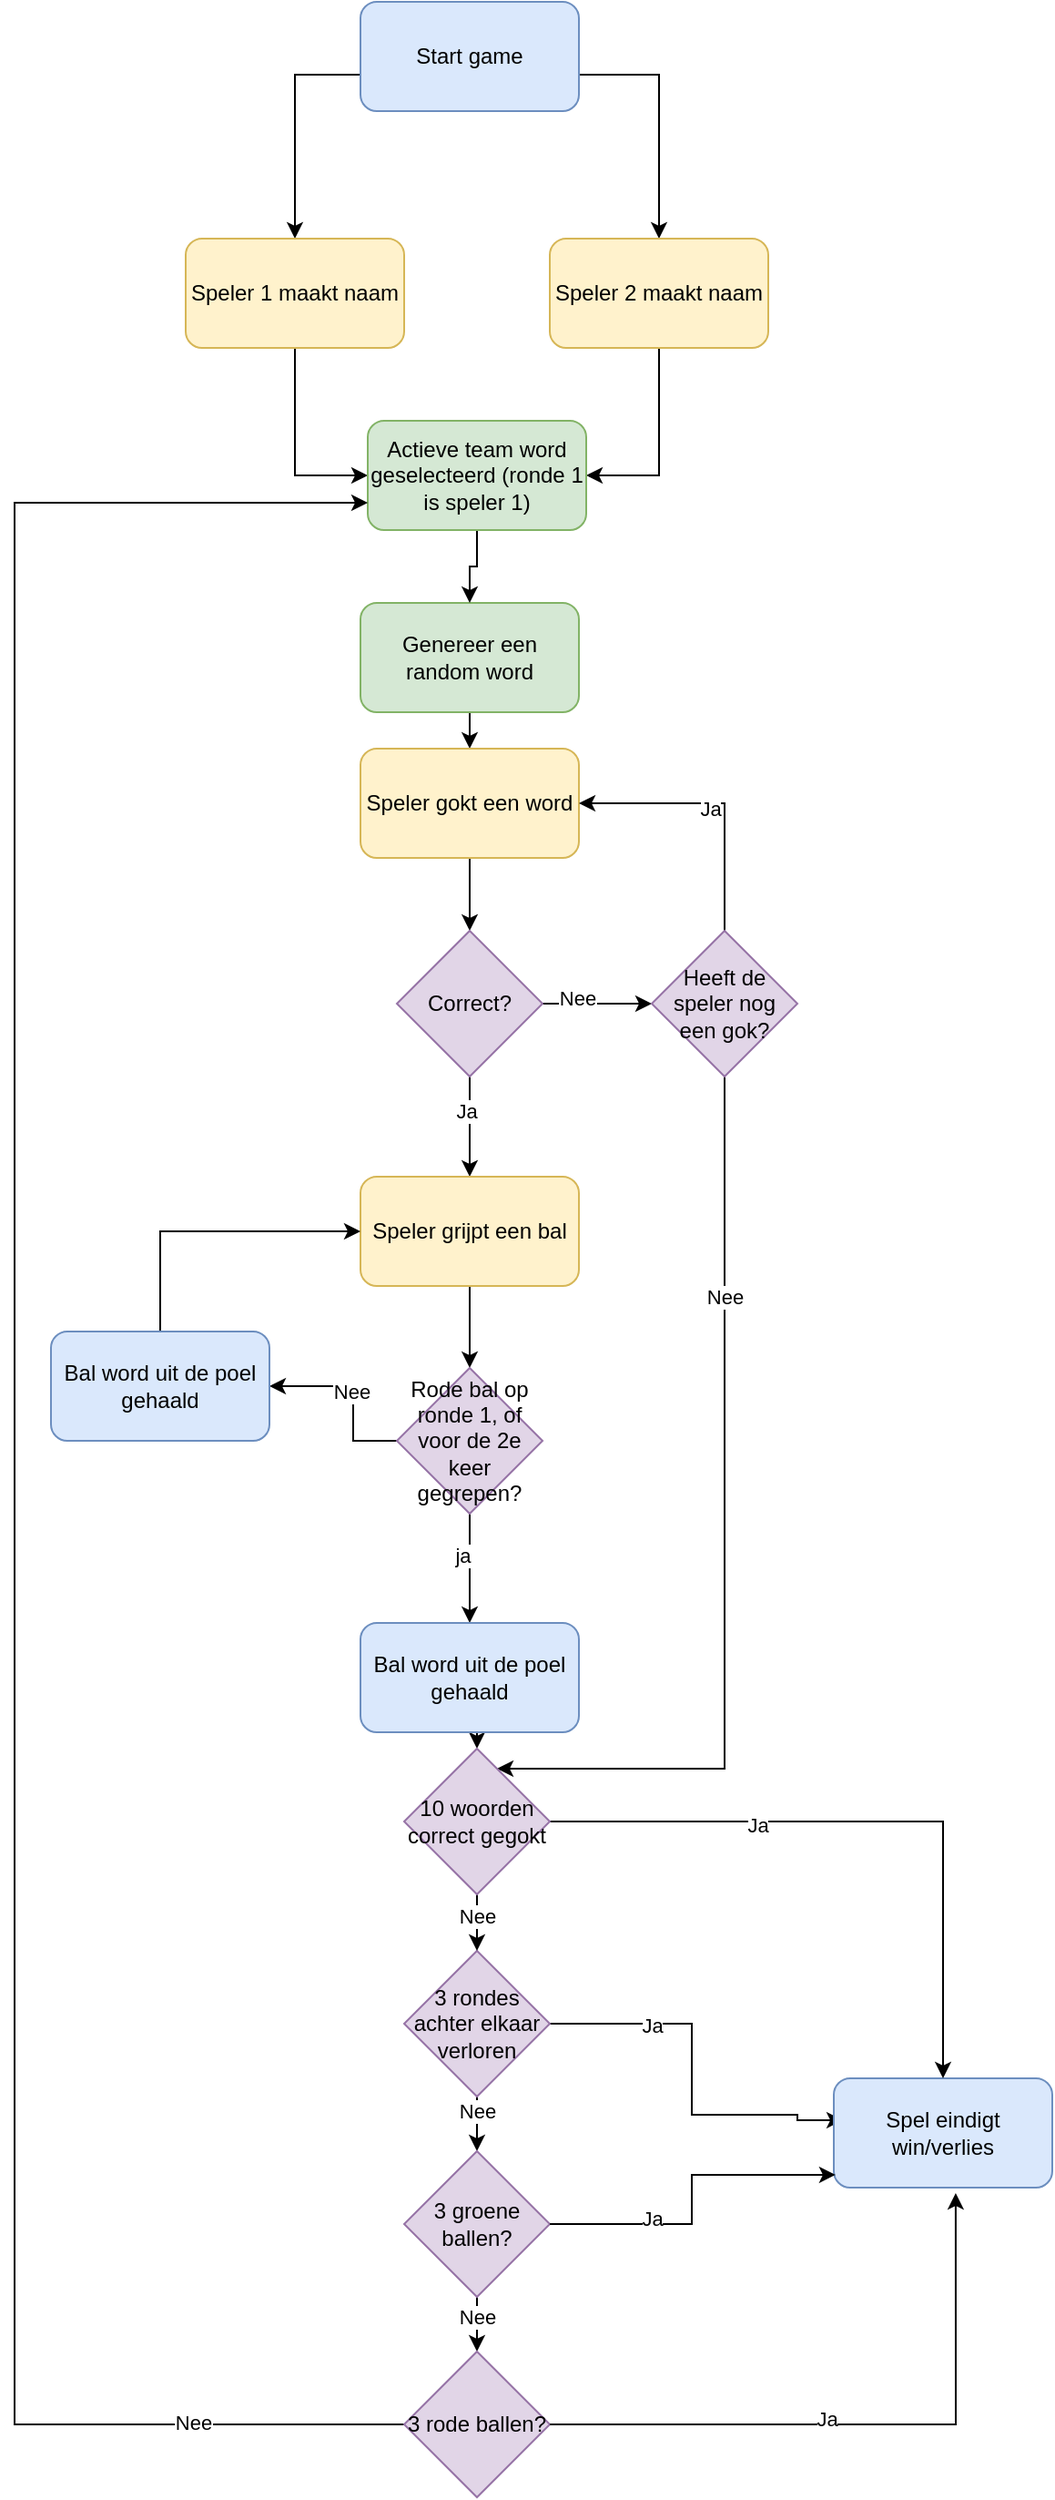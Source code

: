<mxfile version="27.0.6">
  <diagram name="Pagina-1" id="88rqKn-kRWn1IQCB_Tzr">
    <mxGraphModel dx="1426" dy="777" grid="1" gridSize="10" guides="1" tooltips="1" connect="1" arrows="1" fold="1" page="1" pageScale="1" pageWidth="827" pageHeight="1169" math="0" shadow="0">
      <root>
        <mxCell id="0" />
        <mxCell id="1" parent="0" />
        <mxCell id="oClGTv9jNvnOxV3lfpxi-3" style="edgeStyle=orthogonalEdgeStyle;rounded=0;orthogonalLoop=1;jettySize=auto;html=1;entryX=0.5;entryY=0;entryDx=0;entryDy=0;" edge="1" parent="1" source="uWzpOT1AdCiu_1bDRIk7-1" target="oClGTv9jNvnOxV3lfpxi-1">
          <mxGeometry relative="1" as="geometry">
            <Array as="points">
              <mxPoint x="314" y="170" />
            </Array>
          </mxGeometry>
        </mxCell>
        <mxCell id="oClGTv9jNvnOxV3lfpxi-4" style="edgeStyle=orthogonalEdgeStyle;rounded=0;orthogonalLoop=1;jettySize=auto;html=1;entryX=0.5;entryY=0;entryDx=0;entryDy=0;" edge="1" parent="1" source="uWzpOT1AdCiu_1bDRIk7-1" target="oClGTv9jNvnOxV3lfpxi-2">
          <mxGeometry relative="1" as="geometry">
            <Array as="points">
              <mxPoint x="514" y="170" />
            </Array>
          </mxGeometry>
        </mxCell>
        <mxCell id="uWzpOT1AdCiu_1bDRIk7-1" value="Start game" style="rounded=1;whiteSpace=wrap;html=1;fillColor=#dae8fc;strokeColor=#6c8ebf;" parent="1" vertex="1">
          <mxGeometry x="350" y="130" width="120" height="60" as="geometry" />
        </mxCell>
        <mxCell id="uWzpOT1AdCiu_1bDRIk7-5" style="edgeStyle=orthogonalEdgeStyle;rounded=0;orthogonalLoop=1;jettySize=auto;html=1;exitX=0.5;exitY=1;exitDx=0;exitDy=0;entryX=0.5;entryY=0;entryDx=0;entryDy=0;" parent="1" source="uWzpOT1AdCiu_1bDRIk7-2" target="uWzpOT1AdCiu_1bDRIk7-4" edge="1">
          <mxGeometry relative="1" as="geometry" />
        </mxCell>
        <mxCell id="uWzpOT1AdCiu_1bDRIk7-2" value="Genereer een random word" style="rounded=1;whiteSpace=wrap;html=1;fillColor=#d5e8d4;strokeColor=#82b366;" parent="1" vertex="1">
          <mxGeometry x="350" y="460" width="120" height="60" as="geometry" />
        </mxCell>
        <mxCell id="uWzpOT1AdCiu_1bDRIk7-7" style="edgeStyle=orthogonalEdgeStyle;rounded=0;orthogonalLoop=1;jettySize=auto;html=1;entryX=0.5;entryY=0;entryDx=0;entryDy=0;" parent="1" source="uWzpOT1AdCiu_1bDRIk7-4" target="uWzpOT1AdCiu_1bDRIk7-6" edge="1">
          <mxGeometry relative="1" as="geometry" />
        </mxCell>
        <mxCell id="uWzpOT1AdCiu_1bDRIk7-4" value="Speler gokt een word" style="rounded=1;whiteSpace=wrap;html=1;fillColor=#fff2cc;strokeColor=#d6b656;" parent="1" vertex="1">
          <mxGeometry x="350" y="540" width="120" height="60" as="geometry" />
        </mxCell>
        <mxCell id="uWzpOT1AdCiu_1bDRIk7-9" style="edgeStyle=orthogonalEdgeStyle;rounded=0;orthogonalLoop=1;jettySize=auto;html=1;" parent="1" source="uWzpOT1AdCiu_1bDRIk7-6" target="uWzpOT1AdCiu_1bDRIk7-8" edge="1">
          <mxGeometry relative="1" as="geometry" />
        </mxCell>
        <mxCell id="uWzpOT1AdCiu_1bDRIk7-10" value="Nee" style="edgeLabel;html=1;align=center;verticalAlign=middle;resizable=0;points=[];" parent="uWzpOT1AdCiu_1bDRIk7-9" vertex="1" connectable="0">
          <mxGeometry x="-0.367" y="3" relative="1" as="geometry">
            <mxPoint as="offset" />
          </mxGeometry>
        </mxCell>
        <mxCell id="uWzpOT1AdCiu_1bDRIk7-14" style="edgeStyle=orthogonalEdgeStyle;rounded=0;orthogonalLoop=1;jettySize=auto;html=1;entryX=0.5;entryY=0;entryDx=0;entryDy=0;" parent="1" source="uWzpOT1AdCiu_1bDRIk7-6" target="uWzpOT1AdCiu_1bDRIk7-13" edge="1">
          <mxGeometry relative="1" as="geometry" />
        </mxCell>
        <mxCell id="uWzpOT1AdCiu_1bDRIk7-15" value="Ja" style="edgeLabel;html=1;align=center;verticalAlign=middle;resizable=0;points=[];" parent="uWzpOT1AdCiu_1bDRIk7-14" vertex="1" connectable="0">
          <mxGeometry x="-0.309" y="-2" relative="1" as="geometry">
            <mxPoint as="offset" />
          </mxGeometry>
        </mxCell>
        <mxCell id="uWzpOT1AdCiu_1bDRIk7-6" value="Correct?" style="rhombus;whiteSpace=wrap;html=1;fillColor=#e1d5e7;strokeColor=#9673a6;" parent="1" vertex="1">
          <mxGeometry x="370" y="640" width="80" height="80" as="geometry" />
        </mxCell>
        <mxCell id="uWzpOT1AdCiu_1bDRIk7-11" style="edgeStyle=orthogonalEdgeStyle;rounded=0;orthogonalLoop=1;jettySize=auto;html=1;exitX=0.5;exitY=0;exitDx=0;exitDy=0;entryX=1;entryY=0.5;entryDx=0;entryDy=0;" parent="1" source="uWzpOT1AdCiu_1bDRIk7-8" target="uWzpOT1AdCiu_1bDRIk7-4" edge="1">
          <mxGeometry relative="1" as="geometry" />
        </mxCell>
        <mxCell id="uWzpOT1AdCiu_1bDRIk7-12" value="Ja" style="edgeLabel;html=1;align=center;verticalAlign=middle;resizable=0;points=[];" parent="uWzpOT1AdCiu_1bDRIk7-11" vertex="1" connectable="0">
          <mxGeometry x="0.04" y="3" relative="1" as="geometry">
            <mxPoint as="offset" />
          </mxGeometry>
        </mxCell>
        <mxCell id="uWzpOT1AdCiu_1bDRIk7-18" style="edgeStyle=orthogonalEdgeStyle;rounded=0;orthogonalLoop=1;jettySize=auto;html=1;exitX=0.5;exitY=1;exitDx=0;exitDy=0;" parent="1" source="uWzpOT1AdCiu_1bDRIk7-8" target="oClGTv9jNvnOxV3lfpxi-23" edge="1">
          <mxGeometry relative="1" as="geometry">
            <mxPoint x="550" y="1000" as="targetPoint" />
            <Array as="points">
              <mxPoint x="550" y="1100" />
            </Array>
          </mxGeometry>
        </mxCell>
        <mxCell id="uWzpOT1AdCiu_1bDRIk7-19" value="Nee" style="edgeLabel;html=1;align=center;verticalAlign=middle;resizable=0;points=[];" parent="uWzpOT1AdCiu_1bDRIk7-18" vertex="1" connectable="0">
          <mxGeometry x="-0.523" relative="1" as="geometry">
            <mxPoint as="offset" />
          </mxGeometry>
        </mxCell>
        <mxCell id="uWzpOT1AdCiu_1bDRIk7-8" value="Heeft de speler nog een gok?" style="rhombus;whiteSpace=wrap;html=1;fillColor=#e1d5e7;strokeColor=#9673a6;" parent="1" vertex="1">
          <mxGeometry x="510" y="640" width="80" height="80" as="geometry" />
        </mxCell>
        <mxCell id="uWzpOT1AdCiu_1bDRIk7-17" style="edgeStyle=orthogonalEdgeStyle;rounded=0;orthogonalLoop=1;jettySize=auto;html=1;" parent="1" source="uWzpOT1AdCiu_1bDRIk7-13" edge="1">
          <mxGeometry relative="1" as="geometry">
            <mxPoint x="410" y="880" as="targetPoint" />
            <Array as="points">
              <mxPoint x="410" y="870" />
            </Array>
          </mxGeometry>
        </mxCell>
        <mxCell id="uWzpOT1AdCiu_1bDRIk7-13" value="Speler grijpt een bal" style="rounded=1;whiteSpace=wrap;html=1;fillColor=#fff2cc;strokeColor=#d6b656;" parent="1" vertex="1">
          <mxGeometry x="350" y="775" width="120" height="60" as="geometry" />
        </mxCell>
        <mxCell id="oClGTv9jNvnOxV3lfpxi-28" style="edgeStyle=orthogonalEdgeStyle;rounded=0;orthogonalLoop=1;jettySize=auto;html=1;exitX=0.5;exitY=1;exitDx=0;exitDy=0;entryX=0.5;entryY=0;entryDx=0;entryDy=0;" edge="1" parent="1" source="uWzpOT1AdCiu_1bDRIk7-16" target="oClGTv9jNvnOxV3lfpxi-24">
          <mxGeometry relative="1" as="geometry" />
        </mxCell>
        <mxCell id="oClGTv9jNvnOxV3lfpxi-31" value="Nee" style="edgeLabel;html=1;align=center;verticalAlign=middle;resizable=0;points=[];" vertex="1" connectable="0" parent="oClGTv9jNvnOxV3lfpxi-28">
          <mxGeometry x="-0.467" relative="1" as="geometry">
            <mxPoint as="offset" />
          </mxGeometry>
        </mxCell>
        <mxCell id="oClGTv9jNvnOxV3lfpxi-34" style="edgeStyle=orthogonalEdgeStyle;rounded=0;orthogonalLoop=1;jettySize=auto;html=1;entryX=0.042;entryY=0.383;entryDx=0;entryDy=0;entryPerimeter=0;" edge="1" parent="1" source="uWzpOT1AdCiu_1bDRIk7-16" target="uWzpOT1AdCiu_1bDRIk7-23">
          <mxGeometry relative="1" as="geometry">
            <mxPoint x="590" y="1300" as="targetPoint" />
            <Array as="points">
              <mxPoint x="532" y="1240" />
              <mxPoint x="532" y="1290" />
              <mxPoint x="590" y="1290" />
              <mxPoint x="590" y="1293" />
            </Array>
          </mxGeometry>
        </mxCell>
        <mxCell id="oClGTv9jNvnOxV3lfpxi-39" value="Ja" style="edgeLabel;html=1;align=center;verticalAlign=middle;resizable=0;points=[];" vertex="1" connectable="0" parent="oClGTv9jNvnOxV3lfpxi-34">
          <mxGeometry x="-0.477" y="-1" relative="1" as="geometry">
            <mxPoint as="offset" />
          </mxGeometry>
        </mxCell>
        <mxCell id="uWzpOT1AdCiu_1bDRIk7-16" value="3 rondes achter elkaar verloren" style="rhombus;whiteSpace=wrap;html=1;fillColor=#e1d5e7;strokeColor=#9673a6;" parent="1" vertex="1">
          <mxGeometry x="374" y="1200" width="80" height="80" as="geometry" />
        </mxCell>
        <mxCell id="uWzpOT1AdCiu_1bDRIk7-23" value="Spel eindigt win/verlies" style="rounded=1;whiteSpace=wrap;html=1;fillColor=#dae8fc;strokeColor=#6c8ebf;" parent="1" vertex="1">
          <mxGeometry x="610" y="1270" width="120" height="60" as="geometry" />
        </mxCell>
        <mxCell id="oClGTv9jNvnOxV3lfpxi-6" style="edgeStyle=orthogonalEdgeStyle;rounded=0;orthogonalLoop=1;jettySize=auto;html=1;entryX=0;entryY=0.5;entryDx=0;entryDy=0;" edge="1" parent="1" source="oClGTv9jNvnOxV3lfpxi-1" target="oClGTv9jNvnOxV3lfpxi-5">
          <mxGeometry relative="1" as="geometry" />
        </mxCell>
        <mxCell id="oClGTv9jNvnOxV3lfpxi-1" value="Speler 1 maakt naam" style="rounded=1;whiteSpace=wrap;html=1;fillColor=#fff2cc;strokeColor=#d6b656;" vertex="1" parent="1">
          <mxGeometry x="254" y="260" width="120" height="60" as="geometry" />
        </mxCell>
        <mxCell id="oClGTv9jNvnOxV3lfpxi-7" style="edgeStyle=orthogonalEdgeStyle;rounded=0;orthogonalLoop=1;jettySize=auto;html=1;entryX=1;entryY=0.5;entryDx=0;entryDy=0;" edge="1" parent="1" source="oClGTv9jNvnOxV3lfpxi-2" target="oClGTv9jNvnOxV3lfpxi-5">
          <mxGeometry relative="1" as="geometry" />
        </mxCell>
        <mxCell id="oClGTv9jNvnOxV3lfpxi-2" value="Speler 2 maakt naam" style="rounded=1;whiteSpace=wrap;html=1;fillColor=#fff2cc;strokeColor=#d6b656;" vertex="1" parent="1">
          <mxGeometry x="454" y="260" width="120" height="60" as="geometry" />
        </mxCell>
        <mxCell id="oClGTv9jNvnOxV3lfpxi-22" style="edgeStyle=orthogonalEdgeStyle;rounded=0;orthogonalLoop=1;jettySize=auto;html=1;entryX=0.5;entryY=0;entryDx=0;entryDy=0;" edge="1" parent="1" source="oClGTv9jNvnOxV3lfpxi-5" target="uWzpOT1AdCiu_1bDRIk7-2">
          <mxGeometry relative="1" as="geometry" />
        </mxCell>
        <mxCell id="oClGTv9jNvnOxV3lfpxi-5" value="Actieve team word geselecteerd (ronde 1 is speler 1)" style="rounded=1;whiteSpace=wrap;html=1;fillColor=#d5e8d4;strokeColor=#82b366;" vertex="1" parent="1">
          <mxGeometry x="354" y="360" width="120" height="60" as="geometry" />
        </mxCell>
        <mxCell id="oClGTv9jNvnOxV3lfpxi-13" style="edgeStyle=orthogonalEdgeStyle;rounded=0;orthogonalLoop=1;jettySize=auto;html=1;" edge="1" parent="1" source="oClGTv9jNvnOxV3lfpxi-12">
          <mxGeometry relative="1" as="geometry">
            <mxPoint x="410" y="1020" as="targetPoint" />
          </mxGeometry>
        </mxCell>
        <mxCell id="oClGTv9jNvnOxV3lfpxi-14" value="ja" style="edgeLabel;html=1;align=center;verticalAlign=middle;resizable=0;points=[];" vertex="1" connectable="0" parent="oClGTv9jNvnOxV3lfpxi-13">
          <mxGeometry x="-0.24" y="-4" relative="1" as="geometry">
            <mxPoint as="offset" />
          </mxGeometry>
        </mxCell>
        <mxCell id="oClGTv9jNvnOxV3lfpxi-17" style="edgeStyle=orthogonalEdgeStyle;rounded=0;orthogonalLoop=1;jettySize=auto;html=1;" edge="1" parent="1" source="oClGTv9jNvnOxV3lfpxi-12">
          <mxGeometry relative="1" as="geometry">
            <mxPoint x="300" y="890" as="targetPoint" />
            <Array as="points">
              <mxPoint x="346" y="920" />
            </Array>
          </mxGeometry>
        </mxCell>
        <mxCell id="oClGTv9jNvnOxV3lfpxi-18" value="Nee" style="edgeLabel;html=1;align=center;verticalAlign=middle;resizable=0;points=[];" vertex="1" connectable="0" parent="oClGTv9jNvnOxV3lfpxi-17">
          <mxGeometry x="0.03" y="1" relative="1" as="geometry">
            <mxPoint as="offset" />
          </mxGeometry>
        </mxCell>
        <mxCell id="oClGTv9jNvnOxV3lfpxi-12" value="Rode bal op ronde 1, of voor de 2e keer gegrepen?" style="rhombus;whiteSpace=wrap;html=1;fillColor=#e1d5e7;strokeColor=#9673a6;" vertex="1" parent="1">
          <mxGeometry x="370" y="880" width="80" height="80" as="geometry" />
        </mxCell>
        <mxCell id="oClGTv9jNvnOxV3lfpxi-20" style="edgeStyle=orthogonalEdgeStyle;rounded=0;orthogonalLoop=1;jettySize=auto;html=1;entryX=0;entryY=0.5;entryDx=0;entryDy=0;" edge="1" parent="1" source="oClGTv9jNvnOxV3lfpxi-19" target="uWzpOT1AdCiu_1bDRIk7-13">
          <mxGeometry relative="1" as="geometry">
            <Array as="points">
              <mxPoint x="240" y="805" />
            </Array>
          </mxGeometry>
        </mxCell>
        <mxCell id="oClGTv9jNvnOxV3lfpxi-19" value="Bal word uit de poel gehaald" style="rounded=1;whiteSpace=wrap;html=1;fillColor=#dae8fc;strokeColor=#6c8ebf;" vertex="1" parent="1">
          <mxGeometry x="180" y="860" width="120" height="60" as="geometry" />
        </mxCell>
        <mxCell id="oClGTv9jNvnOxV3lfpxi-26" style="edgeStyle=orthogonalEdgeStyle;rounded=0;orthogonalLoop=1;jettySize=auto;html=1;exitX=0.5;exitY=1;exitDx=0;exitDy=0;entryX=0.5;entryY=0;entryDx=0;entryDy=0;" edge="1" parent="1" source="oClGTv9jNvnOxV3lfpxi-21" target="oClGTv9jNvnOxV3lfpxi-23">
          <mxGeometry relative="1" as="geometry" />
        </mxCell>
        <mxCell id="oClGTv9jNvnOxV3lfpxi-21" value="Bal word uit de poel gehaald" style="rounded=1;whiteSpace=wrap;html=1;fillColor=#dae8fc;strokeColor=#6c8ebf;" vertex="1" parent="1">
          <mxGeometry x="350" y="1020" width="120" height="60" as="geometry" />
        </mxCell>
        <mxCell id="oClGTv9jNvnOxV3lfpxi-27" style="edgeStyle=orthogonalEdgeStyle;rounded=0;orthogonalLoop=1;jettySize=auto;html=1;exitX=0.5;exitY=1;exitDx=0;exitDy=0;entryX=0.5;entryY=0;entryDx=0;entryDy=0;" edge="1" parent="1" source="oClGTv9jNvnOxV3lfpxi-23" target="uWzpOT1AdCiu_1bDRIk7-16">
          <mxGeometry relative="1" as="geometry" />
        </mxCell>
        <mxCell id="oClGTv9jNvnOxV3lfpxi-30" value="Nee" style="edgeLabel;html=1;align=center;verticalAlign=middle;resizable=0;points=[];" vertex="1" connectable="0" parent="oClGTv9jNvnOxV3lfpxi-27">
          <mxGeometry x="-0.226" relative="1" as="geometry">
            <mxPoint as="offset" />
          </mxGeometry>
        </mxCell>
        <mxCell id="oClGTv9jNvnOxV3lfpxi-33" style="edgeStyle=orthogonalEdgeStyle;rounded=0;orthogonalLoop=1;jettySize=auto;html=1;" edge="1" parent="1" source="oClGTv9jNvnOxV3lfpxi-23" target="uWzpOT1AdCiu_1bDRIk7-23">
          <mxGeometry relative="1" as="geometry" />
        </mxCell>
        <mxCell id="oClGTv9jNvnOxV3lfpxi-40" value="Ja" style="edgeLabel;html=1;align=center;verticalAlign=middle;resizable=0;points=[];" vertex="1" connectable="0" parent="oClGTv9jNvnOxV3lfpxi-33">
          <mxGeometry x="-0.361" y="-2" relative="1" as="geometry">
            <mxPoint as="offset" />
          </mxGeometry>
        </mxCell>
        <mxCell id="oClGTv9jNvnOxV3lfpxi-23" value="10 woorden correct gegokt" style="rhombus;whiteSpace=wrap;html=1;fillColor=#e1d5e7;strokeColor=#9673a6;" vertex="1" parent="1">
          <mxGeometry x="374" y="1089" width="80" height="80" as="geometry" />
        </mxCell>
        <mxCell id="oClGTv9jNvnOxV3lfpxi-29" style="edgeStyle=orthogonalEdgeStyle;rounded=0;orthogonalLoop=1;jettySize=auto;html=1;exitX=0.5;exitY=1;exitDx=0;exitDy=0;entryX=0.5;entryY=0;entryDx=0;entryDy=0;" edge="1" parent="1" source="oClGTv9jNvnOxV3lfpxi-24" target="oClGTv9jNvnOxV3lfpxi-25">
          <mxGeometry relative="1" as="geometry" />
        </mxCell>
        <mxCell id="oClGTv9jNvnOxV3lfpxi-32" value="Nee" style="edgeLabel;html=1;align=center;verticalAlign=middle;resizable=0;points=[];" vertex="1" connectable="0" parent="oClGTv9jNvnOxV3lfpxi-29">
          <mxGeometry x="-0.267" relative="1" as="geometry">
            <mxPoint as="offset" />
          </mxGeometry>
        </mxCell>
        <mxCell id="oClGTv9jNvnOxV3lfpxi-24" value="3 groene ballen?" style="rhombus;whiteSpace=wrap;html=1;fillColor=#e1d5e7;strokeColor=#9673a6;" vertex="1" parent="1">
          <mxGeometry x="374" y="1310" width="80" height="80" as="geometry" />
        </mxCell>
        <mxCell id="oClGTv9jNvnOxV3lfpxi-42" style="edgeStyle=orthogonalEdgeStyle;rounded=0;orthogonalLoop=1;jettySize=auto;html=1;entryX=0;entryY=0.75;entryDx=0;entryDy=0;" edge="1" parent="1" source="oClGTv9jNvnOxV3lfpxi-25" target="oClGTv9jNvnOxV3lfpxi-5">
          <mxGeometry relative="1" as="geometry">
            <Array as="points">
              <mxPoint x="160" y="1460" />
              <mxPoint x="160" y="405" />
            </Array>
          </mxGeometry>
        </mxCell>
        <mxCell id="oClGTv9jNvnOxV3lfpxi-43" value="Nee" style="edgeLabel;html=1;align=center;verticalAlign=middle;resizable=0;points=[];" vertex="1" connectable="0" parent="oClGTv9jNvnOxV3lfpxi-42">
          <mxGeometry x="-0.841" y="-1" relative="1" as="geometry">
            <mxPoint as="offset" />
          </mxGeometry>
        </mxCell>
        <mxCell id="oClGTv9jNvnOxV3lfpxi-25" value="3 rode ballen?" style="rhombus;whiteSpace=wrap;html=1;fillColor=#e1d5e7;strokeColor=#9673a6;" vertex="1" parent="1">
          <mxGeometry x="374" y="1420" width="80" height="80" as="geometry" />
        </mxCell>
        <mxCell id="oClGTv9jNvnOxV3lfpxi-35" style="edgeStyle=orthogonalEdgeStyle;rounded=0;orthogonalLoop=1;jettySize=auto;html=1;entryX=0.008;entryY=0.883;entryDx=0;entryDy=0;entryPerimeter=0;" edge="1" parent="1" source="oClGTv9jNvnOxV3lfpxi-24" target="uWzpOT1AdCiu_1bDRIk7-23">
          <mxGeometry relative="1" as="geometry" />
        </mxCell>
        <mxCell id="oClGTv9jNvnOxV3lfpxi-38" value="Ja" style="edgeLabel;html=1;align=center;verticalAlign=middle;resizable=0;points=[];" vertex="1" connectable="0" parent="oClGTv9jNvnOxV3lfpxi-35">
          <mxGeometry x="-0.391" y="3" relative="1" as="geometry">
            <mxPoint as="offset" />
          </mxGeometry>
        </mxCell>
        <mxCell id="oClGTv9jNvnOxV3lfpxi-36" style="edgeStyle=orthogonalEdgeStyle;rounded=0;orthogonalLoop=1;jettySize=auto;html=1;entryX=0.558;entryY=1.05;entryDx=0;entryDy=0;entryPerimeter=0;" edge="1" parent="1" source="oClGTv9jNvnOxV3lfpxi-25" target="uWzpOT1AdCiu_1bDRIk7-23">
          <mxGeometry relative="1" as="geometry" />
        </mxCell>
        <mxCell id="oClGTv9jNvnOxV3lfpxi-37" value="Ja" style="edgeLabel;html=1;align=center;verticalAlign=middle;resizable=0;points=[];" vertex="1" connectable="0" parent="oClGTv9jNvnOxV3lfpxi-36">
          <mxGeometry x="-0.131" y="3" relative="1" as="geometry">
            <mxPoint as="offset" />
          </mxGeometry>
        </mxCell>
      </root>
    </mxGraphModel>
  </diagram>
</mxfile>
